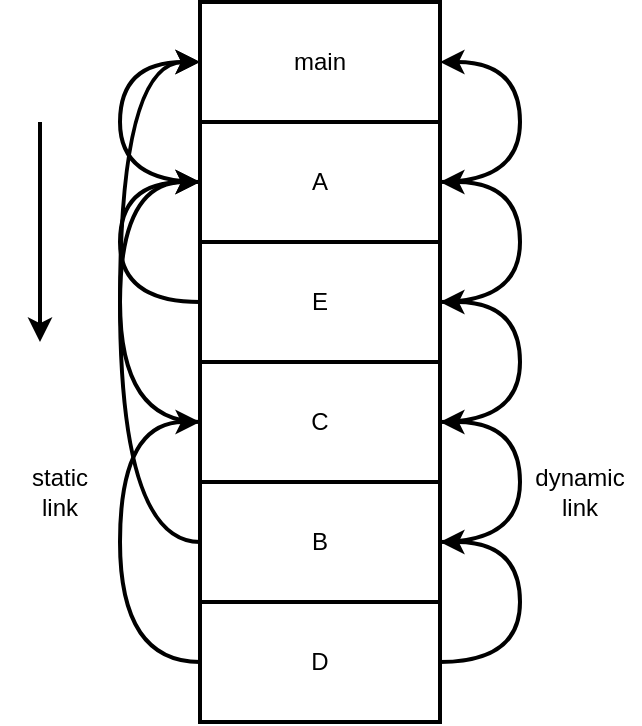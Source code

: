 <mxfile version="20.3.0" type="device"><diagram id="YBXCiuyCIqzMz4UvGnRS" name="第 1 页"><mxGraphModel dx="677" dy="412" grid="1" gridSize="10" guides="1" tooltips="1" connect="1" arrows="1" fold="1" page="1" pageScale="1" pageWidth="827" pageHeight="1169" math="0" shadow="0"><root><mxCell id="0"/><mxCell id="1" parent="0"/><mxCell id="uFPrRne04i0IGPqRfjic-8" style="edgeStyle=orthogonalEdgeStyle;curved=1;rounded=0;orthogonalLoop=1;jettySize=auto;html=1;entryX=0;entryY=0.5;entryDx=0;entryDy=0;strokeWidth=2;" edge="1" parent="1" source="uFPrRne04i0IGPqRfjic-1" target="uFPrRne04i0IGPqRfjic-5"><mxGeometry relative="1" as="geometry"><Array as="points"><mxPoint x="240" y="270"/><mxPoint x="240" y="210"/></Array></mxGeometry></mxCell><mxCell id="uFPrRne04i0IGPqRfjic-14" style="edgeStyle=orthogonalEdgeStyle;curved=1;rounded=0;orthogonalLoop=1;jettySize=auto;html=1;exitX=1;exitY=0.5;exitDx=0;exitDy=0;entryX=1;entryY=0.5;entryDx=0;entryDy=0;strokeWidth=2;" edge="1" parent="1" source="uFPrRne04i0IGPqRfjic-1" target="uFPrRne04i0IGPqRfjic-5"><mxGeometry relative="1" as="geometry"><Array as="points"><mxPoint x="440" y="270"/><mxPoint x="440" y="210"/></Array></mxGeometry></mxCell><mxCell id="uFPrRne04i0IGPqRfjic-1" value="A" style="rounded=0;whiteSpace=wrap;html=1;strokeWidth=2;" vertex="1" parent="1"><mxGeometry x="280" y="240" width="120" height="60" as="geometry"/></mxCell><mxCell id="uFPrRne04i0IGPqRfjic-13" style="edgeStyle=orthogonalEdgeStyle;curved=1;rounded=0;orthogonalLoop=1;jettySize=auto;html=1;exitX=1;exitY=0.5;exitDx=0;exitDy=0;entryX=1;entryY=0.5;entryDx=0;entryDy=0;strokeWidth=2;" edge="1" parent="1" source="uFPrRne04i0IGPqRfjic-2" target="uFPrRne04i0IGPqRfjic-1"><mxGeometry relative="1" as="geometry"><Array as="points"><mxPoint x="440" y="330"/><mxPoint x="440" y="270"/></Array></mxGeometry></mxCell><mxCell id="uFPrRne04i0IGPqRfjic-19" style="edgeStyle=orthogonalEdgeStyle;curved=1;rounded=0;orthogonalLoop=1;jettySize=auto;html=1;strokeWidth=2;entryX=0;entryY=0.5;entryDx=0;entryDy=0;" edge="1" parent="1" source="uFPrRne04i0IGPqRfjic-2" target="uFPrRne04i0IGPqRfjic-1"><mxGeometry relative="1" as="geometry"><mxPoint x="230" y="250" as="targetPoint"/><Array as="points"><mxPoint x="240" y="330"/><mxPoint x="240" y="270"/></Array></mxGeometry></mxCell><mxCell id="uFPrRne04i0IGPqRfjic-2" value="E" style="rounded=0;whiteSpace=wrap;html=1;strokeWidth=2;" vertex="1" parent="1"><mxGeometry x="280" y="300" width="120" height="60" as="geometry"/></mxCell><mxCell id="uFPrRne04i0IGPqRfjic-7" style="edgeStyle=orthogonalEdgeStyle;curved=1;rounded=0;orthogonalLoop=1;jettySize=auto;html=1;exitX=0;exitY=0.5;exitDx=0;exitDy=0;entryX=0;entryY=0.5;entryDx=0;entryDy=0;strokeWidth=2;" edge="1" parent="1" source="uFPrRne04i0IGPqRfjic-3" target="uFPrRne04i0IGPqRfjic-1"><mxGeometry relative="1" as="geometry"><Array as="points"><mxPoint x="240" y="390"/><mxPoint x="240" y="270"/></Array></mxGeometry></mxCell><mxCell id="uFPrRne04i0IGPqRfjic-12" style="edgeStyle=orthogonalEdgeStyle;curved=1;rounded=0;orthogonalLoop=1;jettySize=auto;html=1;exitX=1;exitY=0.5;exitDx=0;exitDy=0;entryX=1;entryY=0.5;entryDx=0;entryDy=0;strokeWidth=2;" edge="1" parent="1" source="uFPrRne04i0IGPqRfjic-3" target="uFPrRne04i0IGPqRfjic-2"><mxGeometry relative="1" as="geometry"><Array as="points"><mxPoint x="440" y="390"/><mxPoint x="440" y="330"/></Array></mxGeometry></mxCell><mxCell id="uFPrRne04i0IGPqRfjic-3" value="C" style="rounded=0;whiteSpace=wrap;html=1;strokeWidth=2;" vertex="1" parent="1"><mxGeometry x="280" y="360" width="120" height="60" as="geometry"/></mxCell><mxCell id="uFPrRne04i0IGPqRfjic-11" style="edgeStyle=orthogonalEdgeStyle;curved=1;rounded=0;orthogonalLoop=1;jettySize=auto;html=1;entryX=1;entryY=0.5;entryDx=0;entryDy=0;strokeWidth=2;" edge="1" parent="1" source="uFPrRne04i0IGPqRfjic-4" target="uFPrRne04i0IGPqRfjic-3"><mxGeometry relative="1" as="geometry"><Array as="points"><mxPoint x="440" y="450"/><mxPoint x="440" y="390"/></Array></mxGeometry></mxCell><mxCell id="uFPrRne04i0IGPqRfjic-23" style="edgeStyle=orthogonalEdgeStyle;curved=1;rounded=0;orthogonalLoop=1;jettySize=auto;html=1;entryX=0;entryY=0.5;entryDx=0;entryDy=0;strokeWidth=2;" edge="1" parent="1" source="uFPrRne04i0IGPqRfjic-4" target="uFPrRne04i0IGPqRfjic-5"><mxGeometry relative="1" as="geometry"><Array as="points"><mxPoint x="240" y="450"/><mxPoint x="240" y="210"/></Array></mxGeometry></mxCell><mxCell id="uFPrRne04i0IGPqRfjic-4" value="B" style="rounded=0;whiteSpace=wrap;html=1;strokeWidth=2;" vertex="1" parent="1"><mxGeometry x="280" y="420" width="120" height="60" as="geometry"/></mxCell><mxCell id="uFPrRne04i0IGPqRfjic-5" value="main" style="rounded=0;whiteSpace=wrap;html=1;strokeWidth=2;" vertex="1" parent="1"><mxGeometry x="280" y="180" width="120" height="60" as="geometry"/></mxCell><mxCell id="uFPrRne04i0IGPqRfjic-10" value="" style="endArrow=classic;html=1;rounded=0;curved=1;strokeWidth=2;" edge="1" parent="1"><mxGeometry width="50" height="50" relative="1" as="geometry"><mxPoint x="200" y="240" as="sourcePoint"/><mxPoint x="200" y="350" as="targetPoint"/></mxGeometry></mxCell><mxCell id="uFPrRne04i0IGPqRfjic-15" value="static&lt;br&gt;link" style="text;html=1;strokeColor=none;fillColor=none;align=center;verticalAlign=middle;whiteSpace=wrap;rounded=0;strokeWidth=2;" vertex="1" parent="1"><mxGeometry x="180" y="410" width="60" height="30" as="geometry"/></mxCell><mxCell id="uFPrRne04i0IGPqRfjic-16" value="dynamic&lt;br&gt;link" style="text;html=1;strokeColor=none;fillColor=none;align=center;verticalAlign=middle;whiteSpace=wrap;rounded=0;strokeWidth=2;" vertex="1" parent="1"><mxGeometry x="440" y="410" width="60" height="30" as="geometry"/></mxCell><mxCell id="uFPrRne04i0IGPqRfjic-21" style="edgeStyle=orthogonalEdgeStyle;curved=1;rounded=0;orthogonalLoop=1;jettySize=auto;html=1;entryX=1;entryY=0.5;entryDx=0;entryDy=0;strokeWidth=2;" edge="1" parent="1" source="uFPrRne04i0IGPqRfjic-20" target="uFPrRne04i0IGPqRfjic-4"><mxGeometry relative="1" as="geometry"><Array as="points"><mxPoint x="440" y="510"/><mxPoint x="440" y="450"/></Array></mxGeometry></mxCell><mxCell id="uFPrRne04i0IGPqRfjic-24" style="edgeStyle=orthogonalEdgeStyle;curved=1;rounded=0;orthogonalLoop=1;jettySize=auto;html=1;entryX=0;entryY=0.5;entryDx=0;entryDy=0;strokeWidth=2;" edge="1" parent="1" source="uFPrRne04i0IGPqRfjic-20" target="uFPrRne04i0IGPqRfjic-3"><mxGeometry relative="1" as="geometry"><Array as="points"><mxPoint x="240" y="510"/><mxPoint x="240" y="390"/></Array></mxGeometry></mxCell><mxCell id="uFPrRne04i0IGPqRfjic-20" value="D" style="rounded=0;whiteSpace=wrap;html=1;strokeWidth=2;" vertex="1" parent="1"><mxGeometry x="280" y="480" width="120" height="60" as="geometry"/></mxCell></root></mxGraphModel></diagram></mxfile>